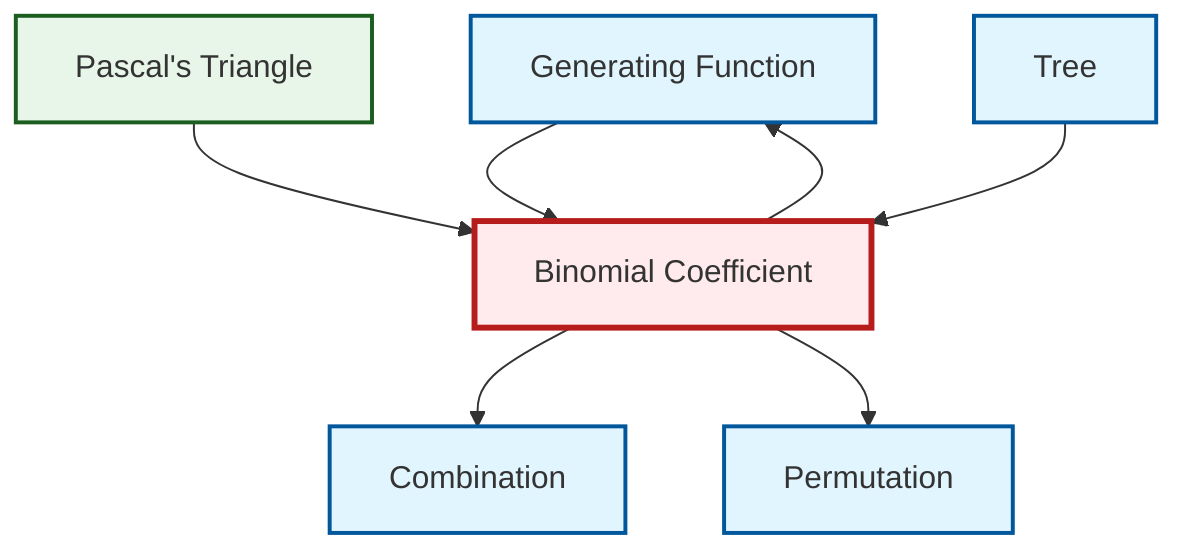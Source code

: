 graph TD
    classDef definition fill:#e1f5fe,stroke:#01579b,stroke-width:2px
    classDef theorem fill:#f3e5f5,stroke:#4a148c,stroke-width:2px
    classDef axiom fill:#fff3e0,stroke:#e65100,stroke-width:2px
    classDef example fill:#e8f5e9,stroke:#1b5e20,stroke-width:2px
    classDef current fill:#ffebee,stroke:#b71c1c,stroke-width:3px
    def-generating-function["Generating Function"]:::definition
    def-permutation["Permutation"]:::definition
    def-tree["Tree"]:::definition
    def-binomial-coefficient["Binomial Coefficient"]:::definition
    ex-pascals-triangle["Pascal's Triangle"]:::example
    def-combination["Combination"]:::definition
    def-generating-function --> def-binomial-coefficient
    def-binomial-coefficient --> def-generating-function
    def-binomial-coefficient --> def-combination
    ex-pascals-triangle --> def-binomial-coefficient
    def-binomial-coefficient --> def-permutation
    def-tree --> def-binomial-coefficient
    class def-binomial-coefficient current